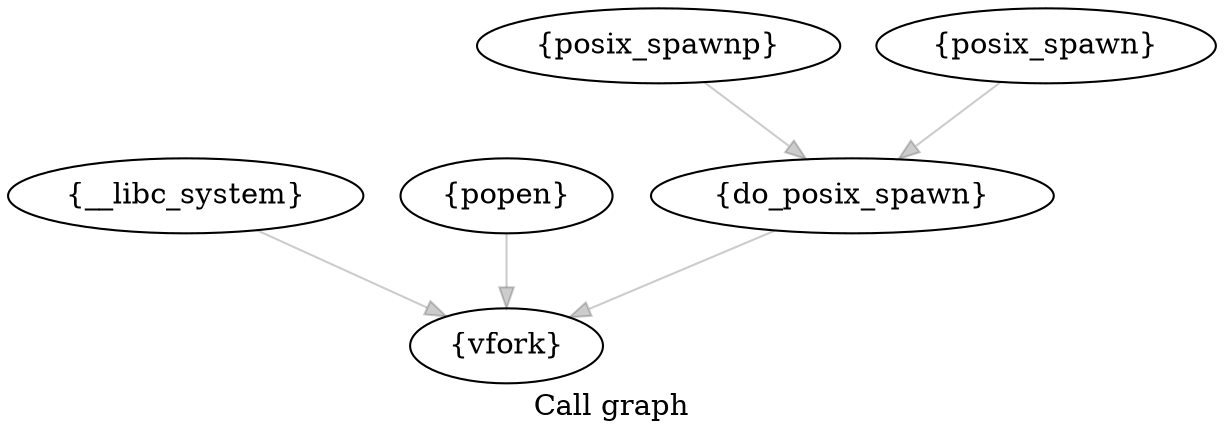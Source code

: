 digraph "Call graph" {
	label="Call graph";
	"Node0x80813e7a0" [label="{do_posix_spawn}"];
	"Node0x80813e7a0" -> "Node0x80813e620" [color="#00000033"];

	"Node0x80813ec20" [label="{posix_spawnp}"];
	"Node0x80813ec20" -> "Node0x80813e7a0" [color="#00000033"];

	"Node0x8056c9fe0" [label="{__libc_system}"];
	"Node0x8056c9fe0" -> "Node0x80813e620" [color="#00000033"];

	"Node0x80813e620" [label="{vfork}"];

	"Node0x80813e560" [label="{popen}"];
	"Node0x80813e560" -> "Node0x80813e620" [color="#00000033"];

	"Node0x80813e740" [label="{posix_spawn}"];
	"Node0x80813e740" -> "Node0x80813e7a0" [color="#00000033"];

}
